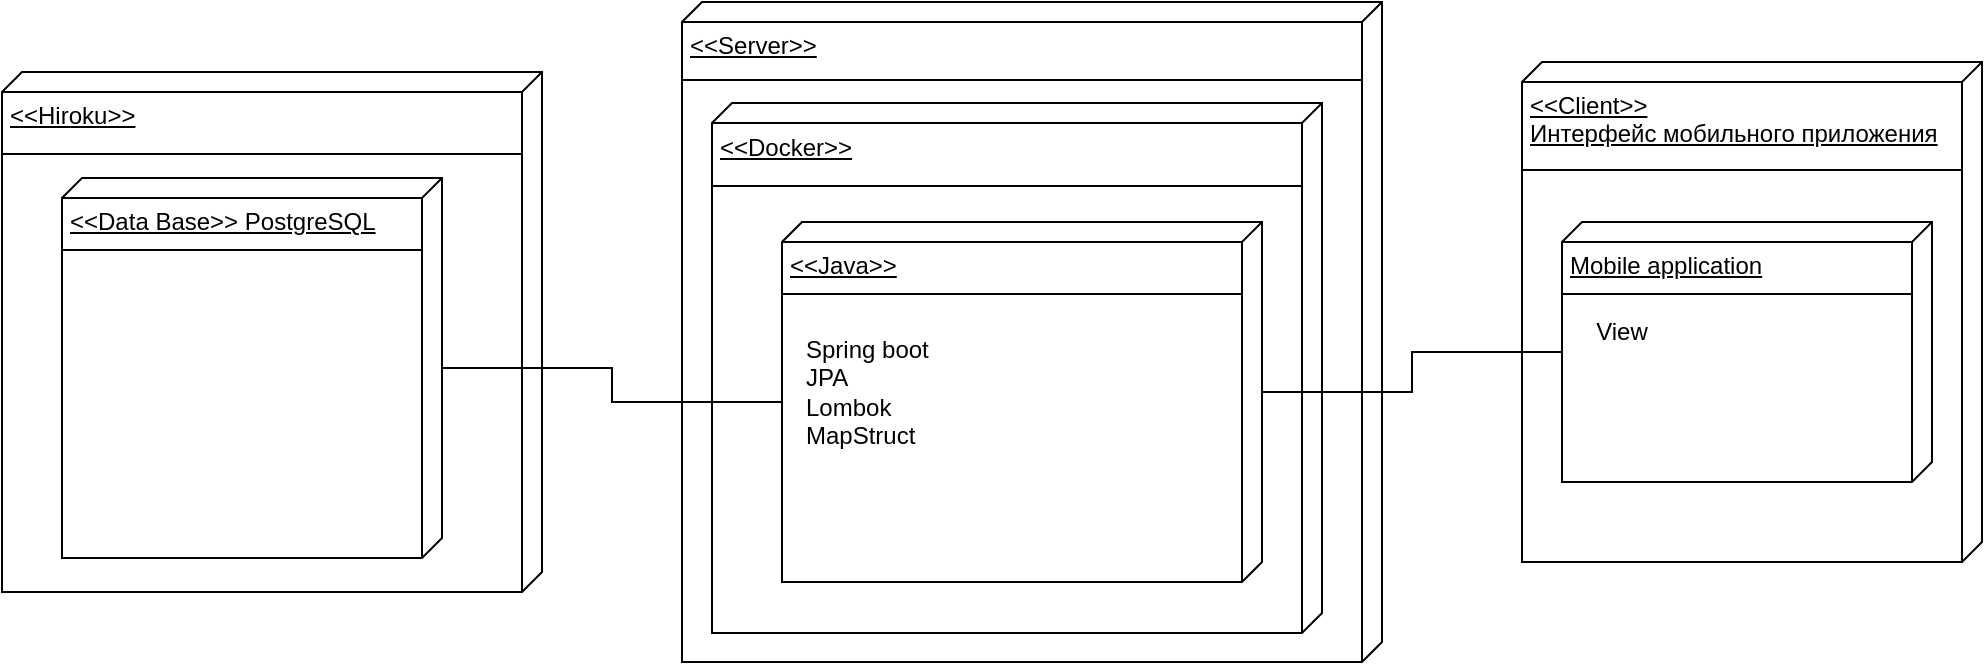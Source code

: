 <mxfile version="21.0.6" type="onedrive"><diagram name="Страница 1" id="copOq0IYJXBchJYswMkl"><mxGraphModel grid="1" page="1" gridSize="10" guides="1" tooltips="1" connect="1" arrows="1" fold="1" pageScale="1" pageWidth="827" pageHeight="1169" math="0" shadow="0"><root><mxCell id="0"/><mxCell id="1" parent="0"/><mxCell id="OQjpUVo_aa5RFfH20BbA-2" value="&amp;lt;&amp;lt;Server&amp;gt;&amp;gt;&lt;br&gt;" style="verticalAlign=top;align=left;spacingTop=8;spacingLeft=2;spacingRight=12;shape=cube;size=10;direction=south;fontStyle=4;html=1;whiteSpace=wrap;" vertex="1" parent="1"><mxGeometry x="160" y="110" width="350" height="330" as="geometry"/></mxCell><mxCell id="OQjpUVo_aa5RFfH20BbA-3" value="&amp;lt;&amp;lt;Client&amp;gt;&amp;gt;&lt;br&gt;Интерфейс мобильного приложения" style="verticalAlign=top;align=left;spacingTop=8;spacingLeft=2;spacingRight=12;shape=cube;size=10;direction=south;fontStyle=4;html=1;whiteSpace=wrap;" vertex="1" parent="1"><mxGeometry x="580" y="140" width="230" height="250" as="geometry"/></mxCell><mxCell id="OQjpUVo_aa5RFfH20BbA-8" value="" style="line;strokeWidth=1;fillColor=none;align=left;verticalAlign=middle;spacingTop=-1;spacingLeft=3;spacingRight=3;rotatable=0;labelPosition=right;points=[];portConstraint=eastwest;strokeColor=inherit;" vertex="1" parent="1"><mxGeometry x="580" y="190" width="220" height="8" as="geometry"/></mxCell><mxCell id="OQjpUVo_aa5RFfH20BbA-17" value="Mobile application" style="verticalAlign=top;align=left;spacingTop=8;spacingLeft=2;spacingRight=12;shape=cube;size=10;direction=south;fontStyle=4;html=1;whiteSpace=wrap;" vertex="1" parent="1"><mxGeometry x="600" y="220" width="185" height="130" as="geometry"/></mxCell><mxCell id="OQjpUVo_aa5RFfH20BbA-18" value="" style="line;strokeWidth=1;fillColor=none;align=left;verticalAlign=middle;spacingTop=-1;spacingLeft=3;spacingRight=3;rotatable=0;labelPosition=right;points=[];portConstraint=eastwest;strokeColor=inherit;" vertex="1" parent="1"><mxGeometry x="600" y="252" width="175" height="8" as="geometry"/></mxCell><mxCell id="OQjpUVo_aa5RFfH20BbA-19" value="View" style="text;html=1;strokeColor=none;fillColor=none;align=center;verticalAlign=middle;whiteSpace=wrap;rounded=0;" vertex="1" parent="1"><mxGeometry x="600" y="260" width="60" height="30" as="geometry"/></mxCell><mxCell id="VoP3cc09JqW7iOE8_yLx-1" value="&amp;lt;&amp;lt;Hiroku&amp;gt;&amp;gt;" style="verticalAlign=top;align=left;spacingTop=8;spacingLeft=2;spacingRight=12;shape=cube;size=10;direction=south;fontStyle=4;html=1;whiteSpace=wrap;" vertex="1" parent="1"><mxGeometry x="-180" y="145" width="270" height="260" as="geometry"/></mxCell><mxCell id="OQjpUVo_aa5RFfH20BbA-1" value="&amp;lt;&amp;lt;Data Base&amp;gt;&amp;gt;&amp;nbsp;PostgreSQL" style="verticalAlign=top;align=left;spacingTop=8;spacingLeft=2;spacingRight=12;shape=cube;size=10;direction=south;fontStyle=4;html=1;whiteSpace=wrap;" vertex="1" parent="1"><mxGeometry x="-150" y="198" width="190" height="190" as="geometry"/></mxCell><mxCell id="VoP3cc09JqW7iOE8_yLx-3" value="&amp;lt;&amp;lt;Docker&amp;gt;&amp;gt;" style="verticalAlign=top;align=left;spacingTop=8;spacingLeft=2;spacingRight=12;shape=cube;size=10;direction=south;fontStyle=4;html=1;whiteSpace=wrap;" vertex="1" parent="1"><mxGeometry x="175" y="160.5" width="305" height="265" as="geometry"/></mxCell><mxCell id="OQjpUVo_aa5RFfH20BbA-7" value="&amp;lt;&amp;lt;Java&amp;gt;&amp;gt;" style="verticalAlign=top;align=left;spacingTop=8;spacingLeft=2;spacingRight=12;shape=cube;size=10;direction=south;fontStyle=4;html=1;whiteSpace=wrap;" vertex="1" parent="1"><mxGeometry x="210" y="220" width="240" height="180" as="geometry"/></mxCell><mxCell id="OQjpUVo_aa5RFfH20BbA-10" value="" style="line;strokeWidth=1;fillColor=none;align=left;verticalAlign=middle;spacingTop=-1;spacingLeft=3;spacingRight=3;rotatable=0;labelPosition=right;points=[];portConstraint=eastwest;strokeColor=inherit;" vertex="1" parent="1"><mxGeometry x="210" y="252" width="230" height="8" as="geometry"/></mxCell><mxCell id="OQjpUVo_aa5RFfH20BbA-11" value="&lt;font style=&quot;font-size: 12px;&quot;&gt;Spring boot&lt;br&gt;JPA&lt;br&gt;Lombok&lt;br&gt;MapStruct&lt;br&gt;&lt;/font&gt;" style="text;html=1;strokeColor=none;fillColor=none;align=left;verticalAlign=middle;whiteSpace=wrap;rounded=0;" vertex="1" parent="1"><mxGeometry x="220" y="290" width="70" height="30" as="geometry"/></mxCell><mxCell id="VoP3cc09JqW7iOE8_yLx-4" value="" style="line;strokeWidth=1;fillColor=none;align=left;verticalAlign=middle;spacingTop=-1;spacingLeft=3;spacingRight=3;rotatable=0;labelPosition=right;points=[];portConstraint=eastwest;strokeColor=inherit;" vertex="1" parent="1"><mxGeometry x="-150" y="230" width="180" height="8" as="geometry"/></mxCell><mxCell id="VoP3cc09JqW7iOE8_yLx-5" value="" style="line;strokeWidth=1;fillColor=none;align=left;verticalAlign=middle;spacingTop=-1;spacingLeft=3;spacingRight=3;rotatable=0;labelPosition=right;points=[];portConstraint=eastwest;strokeColor=inherit;" vertex="1" parent="1"><mxGeometry x="-180" y="182" width="260" height="8" as="geometry"/></mxCell><mxCell id="VoP3cc09JqW7iOE8_yLx-6" value="" style="line;strokeWidth=1;fillColor=none;align=left;verticalAlign=middle;spacingTop=-1;spacingLeft=3;spacingRight=3;rotatable=0;labelPosition=right;points=[];portConstraint=eastwest;strokeColor=inherit;" vertex="1" parent="1"><mxGeometry x="175" y="198" width="295" height="8" as="geometry"/></mxCell><mxCell id="VoP3cc09JqW7iOE8_yLx-7" value="" style="line;strokeWidth=1;fillColor=none;align=left;verticalAlign=middle;spacingTop=-1;spacingLeft=3;spacingRight=3;rotatable=0;labelPosition=right;points=[];portConstraint=eastwest;strokeColor=inherit;" vertex="1" parent="1"><mxGeometry x="160" y="145" width="340" height="8" as="geometry"/></mxCell><mxCell id="VoP3cc09JqW7iOE8_yLx-8" style="edgeStyle=orthogonalEdgeStyle;rounded=0;orthogonalLoop=1;jettySize=auto;html=1;endArrow=none;endFill=0;" edge="1" parent="1" source="OQjpUVo_aa5RFfH20BbA-1" target="OQjpUVo_aa5RFfH20BbA-7"><mxGeometry relative="1" as="geometry"/></mxCell><mxCell id="VoP3cc09JqW7iOE8_yLx-9" style="edgeStyle=orthogonalEdgeStyle;rounded=0;orthogonalLoop=1;jettySize=auto;html=1;exitX=0;exitY=0;exitDx=85;exitDy=0;exitPerimeter=0;endArrow=none;endFill=0;" edge="1" parent="1" source="OQjpUVo_aa5RFfH20BbA-7" target="OQjpUVo_aa5RFfH20BbA-17"><mxGeometry relative="1" as="geometry"/></mxCell></root></mxGraphModel></diagram></mxfile>